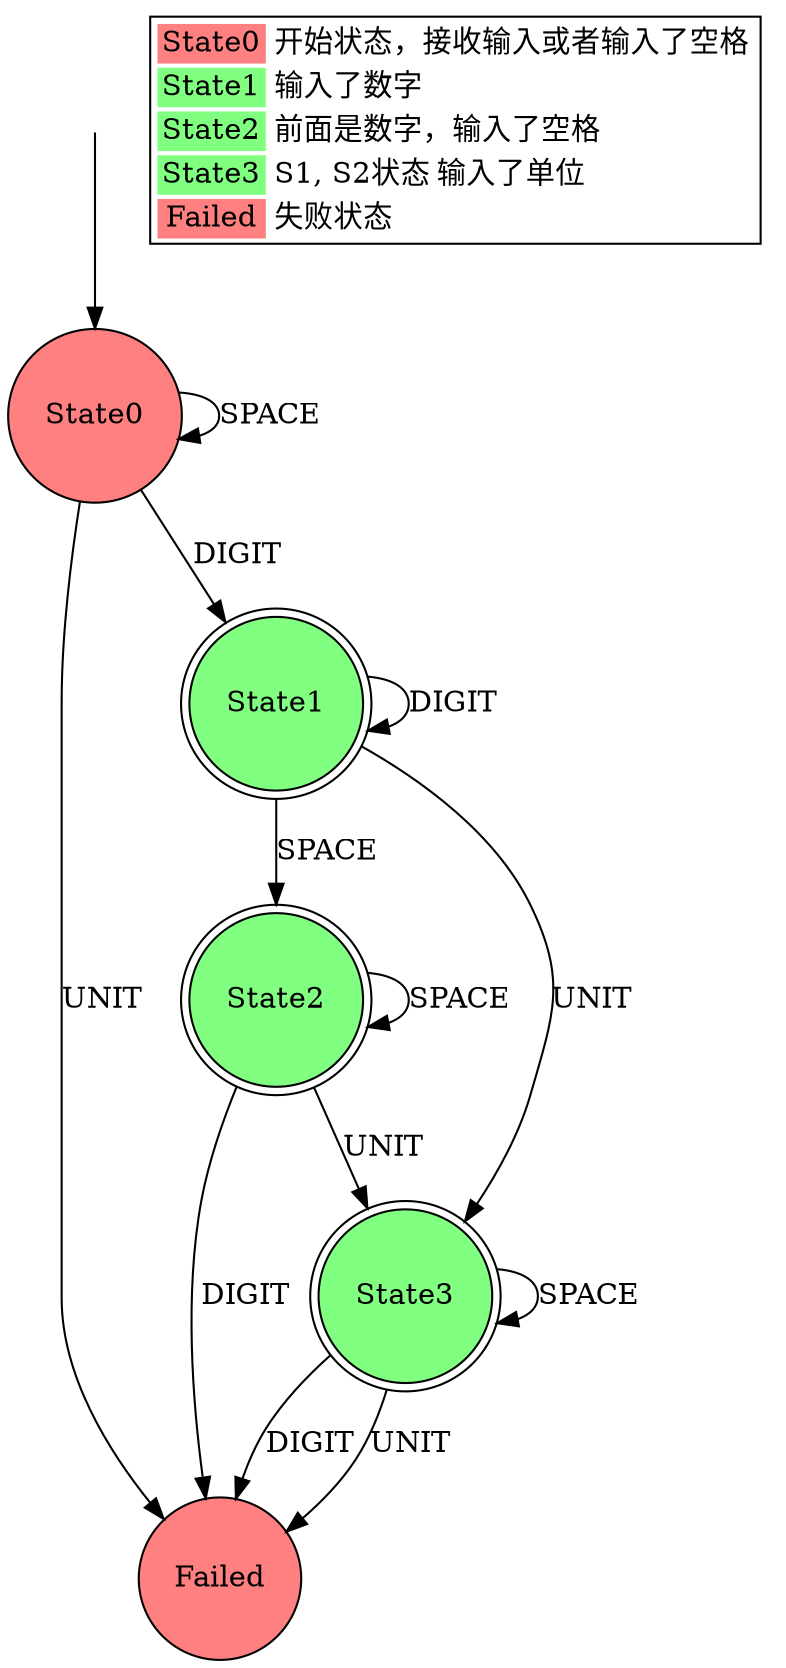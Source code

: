 digraph from_human_readable {
    # 输入类型
    #  DIGIT 数字
    #  UNIT  单位，K,M,G,T,P,E,Z
    #  SPACE 空格

    START [label = "", fixedsize = "false", width = 0, height = 0, shape = none]
    SF [shape = circle, label = "Failed", fillcolor = "#FF8080", style = filled]
    S0 [shape = circle, label = "State0", fillcolor = "#FF8080", style = filled]
    S1 [shape = doublecircle, label = "State1", fillcolor = "#80FF80", style = filled]
    S2 [shape = doublecircle, label = "State2", fillcolor = "#80FF80", style = filled]
    S3 [shape = doublecircle, label = "State3", fillcolor = "#80FF80", style = filled]

    comment [label = <
        <table>
            <tr>
                <td bgcolor="#FF8080" border="0">State0</td>
                <td align="left" border="0">开始状态，接收输入或者输入了空格</td>
            </tr>
            <tr>
                <td bgcolor="#80FF80" border="0">State1</td>
                <td align="left" border="0">输入了数字</td>
            </tr>
            <tr>
                <td bgcolor="#80FF80" border="0">State2</td>
                <td align="left" border="0">前面是数字，输入了空格</td>
            </tr>
            <tr>
                <td bgcolor="#80FF80" border="0">State3</td>
                <td align="left" border="0">S1, S2状态 输入了单位</td>
            </tr>
            <tr>
                <td bgcolor="#FF8080" border="0">Failed</td>
                <td align="left" border="0">失败状态</td>
            </tr>
        </table>
    >, shape = none]

    START -> S0

    S0 -> S1 [label = "DIGIT"]
    S0 -> SF [label = "UNIT"]
    S0 -> S0 [label = "SPACE"]

    S1 -> S1 [label = "DIGIT"]
    S1 -> S3 [label = "UNIT"]
    S1 -> S2 [label = "SPACE"]

    S2 -> SF [label = "DIGIT"]
    S2 -> S3 [label = "UNIT"]
    S2 -> S2 [label = "SPACE"]

    S3 -> SF [label = "DIGIT"]
    S3 -> SF [label = "UNIT"]
    S3 -> S3 [label = "SPACE"]

}

